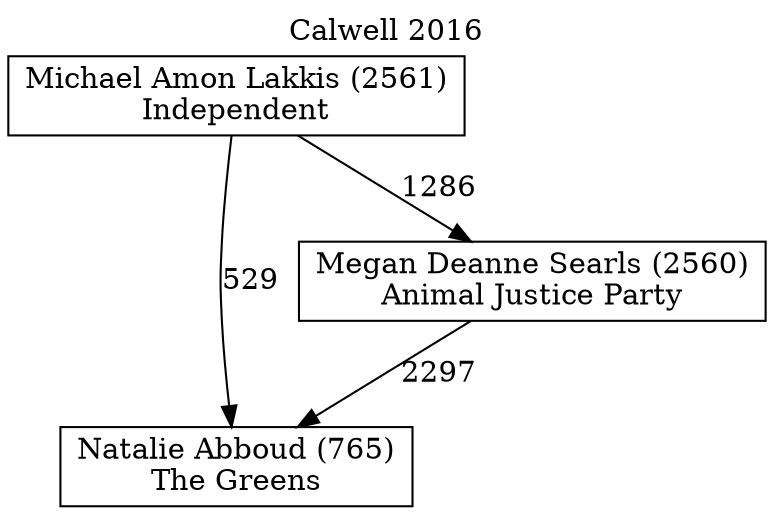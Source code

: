 // House preference flow
digraph "Natalie Abboud (765)_Calwell_2016" {
	graph [label="Calwell 2016" labelloc=t mclimit=10]
	node [shape=box]
	"Natalie Abboud (765)" [label="Natalie Abboud (765)
The Greens"]
	"Michael Amon Lakkis (2561)" [label="Michael Amon Lakkis (2561)
Independent"]
	"Megan Deanne Searls (2560)" [label="Megan Deanne Searls (2560)
Animal Justice Party"]
	"Michael Amon Lakkis (2561)" -> "Megan Deanne Searls (2560)" [label=1286]
	"Megan Deanne Searls (2560)" -> "Natalie Abboud (765)" [label=2297]
	"Michael Amon Lakkis (2561)" -> "Natalie Abboud (765)" [label=529]
}
